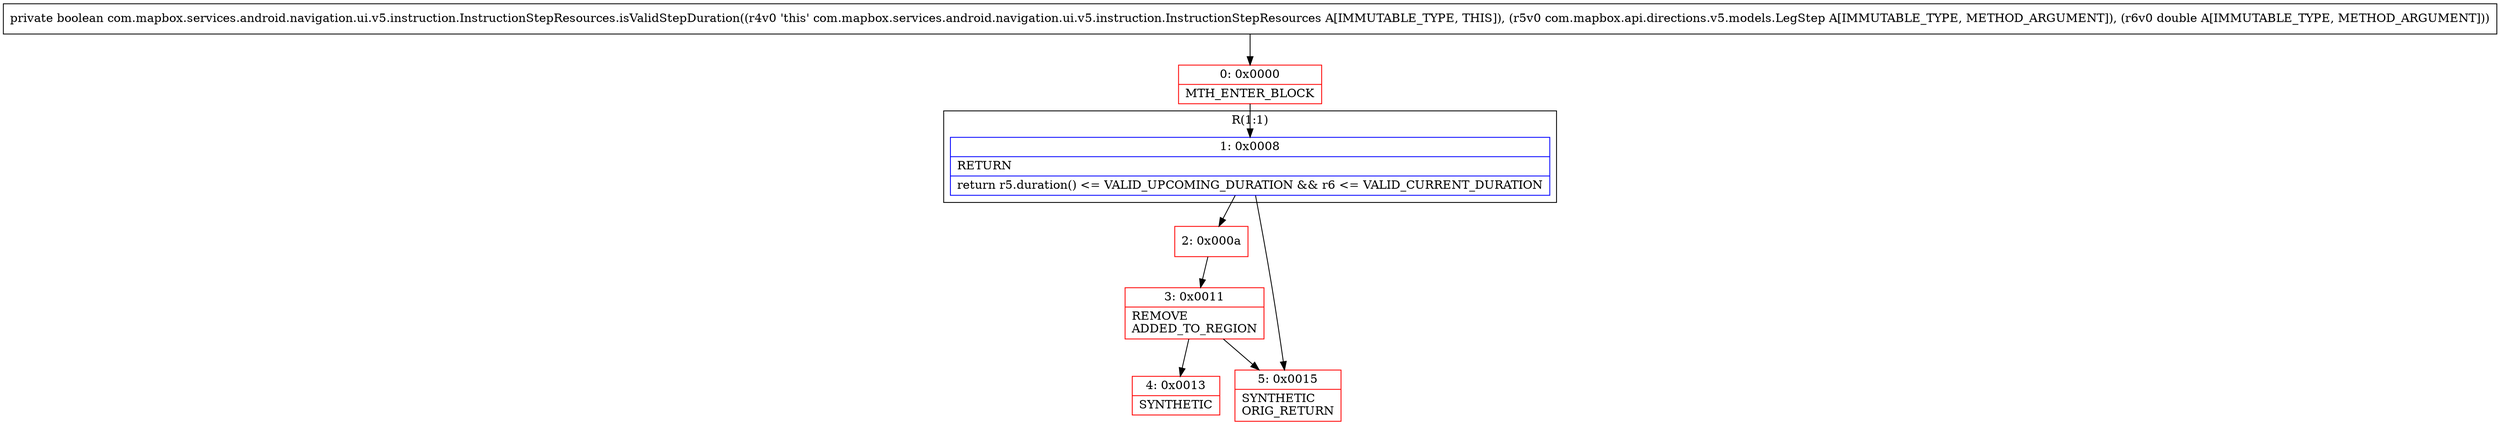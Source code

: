digraph "CFG forcom.mapbox.services.android.navigation.ui.v5.instruction.InstructionStepResources.isValidStepDuration(Lcom\/mapbox\/api\/directions\/v5\/models\/LegStep;D)Z" {
subgraph cluster_Region_1360932177 {
label = "R(1:1)";
node [shape=record,color=blue];
Node_1 [shape=record,label="{1\:\ 0x0008|RETURN\l|return r5.duration() \<= VALID_UPCOMING_DURATION && r6 \<= VALID_CURRENT_DURATION\l}"];
}
Node_0 [shape=record,color=red,label="{0\:\ 0x0000|MTH_ENTER_BLOCK\l}"];
Node_2 [shape=record,color=red,label="{2\:\ 0x000a}"];
Node_3 [shape=record,color=red,label="{3\:\ 0x0011|REMOVE\lADDED_TO_REGION\l}"];
Node_4 [shape=record,color=red,label="{4\:\ 0x0013|SYNTHETIC\l}"];
Node_5 [shape=record,color=red,label="{5\:\ 0x0015|SYNTHETIC\lORIG_RETURN\l}"];
MethodNode[shape=record,label="{private boolean com.mapbox.services.android.navigation.ui.v5.instruction.InstructionStepResources.isValidStepDuration((r4v0 'this' com.mapbox.services.android.navigation.ui.v5.instruction.InstructionStepResources A[IMMUTABLE_TYPE, THIS]), (r5v0 com.mapbox.api.directions.v5.models.LegStep A[IMMUTABLE_TYPE, METHOD_ARGUMENT]), (r6v0 double A[IMMUTABLE_TYPE, METHOD_ARGUMENT])) }"];
MethodNode -> Node_0;
Node_1 -> Node_2;
Node_1 -> Node_5;
Node_0 -> Node_1;
Node_2 -> Node_3;
Node_3 -> Node_4;
Node_3 -> Node_5;
}

